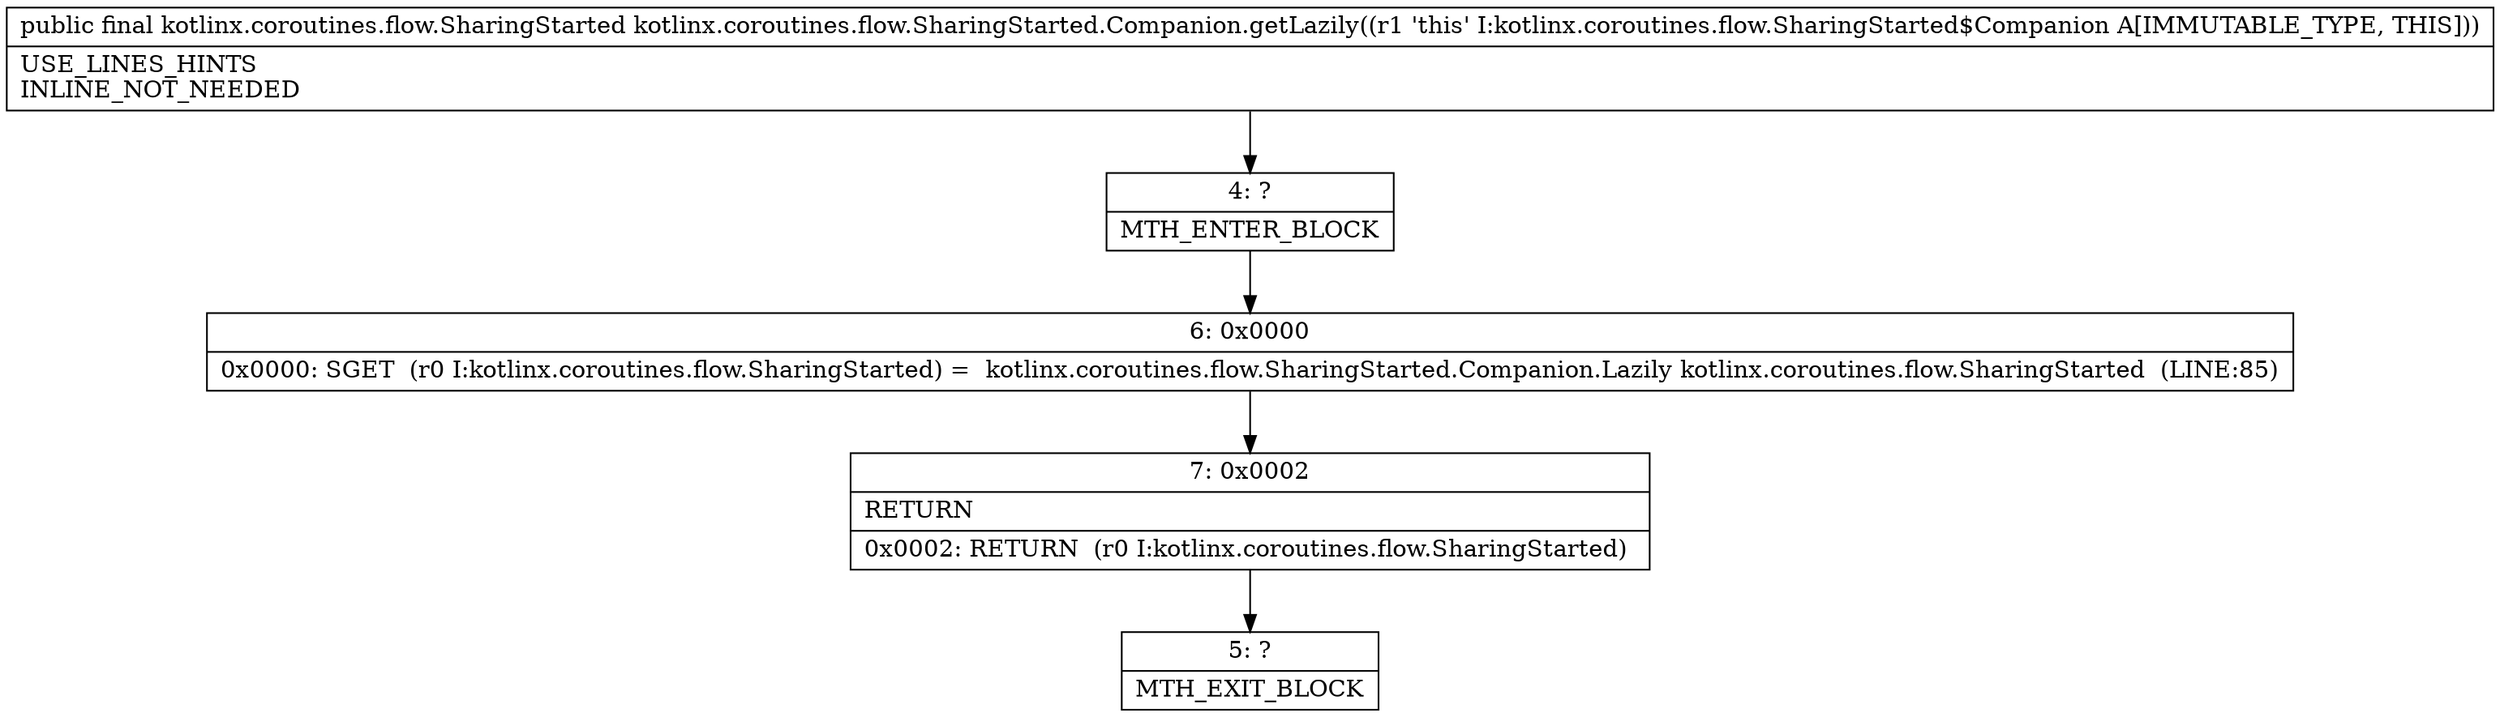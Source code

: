 digraph "CFG forkotlinx.coroutines.flow.SharingStarted.Companion.getLazily()Lkotlinx\/coroutines\/flow\/SharingStarted;" {
Node_4 [shape=record,label="{4\:\ ?|MTH_ENTER_BLOCK\l}"];
Node_6 [shape=record,label="{6\:\ 0x0000|0x0000: SGET  (r0 I:kotlinx.coroutines.flow.SharingStarted) =  kotlinx.coroutines.flow.SharingStarted.Companion.Lazily kotlinx.coroutines.flow.SharingStarted  (LINE:85)\l}"];
Node_7 [shape=record,label="{7\:\ 0x0002|RETURN\l|0x0002: RETURN  (r0 I:kotlinx.coroutines.flow.SharingStarted) \l}"];
Node_5 [shape=record,label="{5\:\ ?|MTH_EXIT_BLOCK\l}"];
MethodNode[shape=record,label="{public final kotlinx.coroutines.flow.SharingStarted kotlinx.coroutines.flow.SharingStarted.Companion.getLazily((r1 'this' I:kotlinx.coroutines.flow.SharingStarted$Companion A[IMMUTABLE_TYPE, THIS]))  | USE_LINES_HINTS\lINLINE_NOT_NEEDED\l}"];
MethodNode -> Node_4;Node_4 -> Node_6;
Node_6 -> Node_7;
Node_7 -> Node_5;
}

